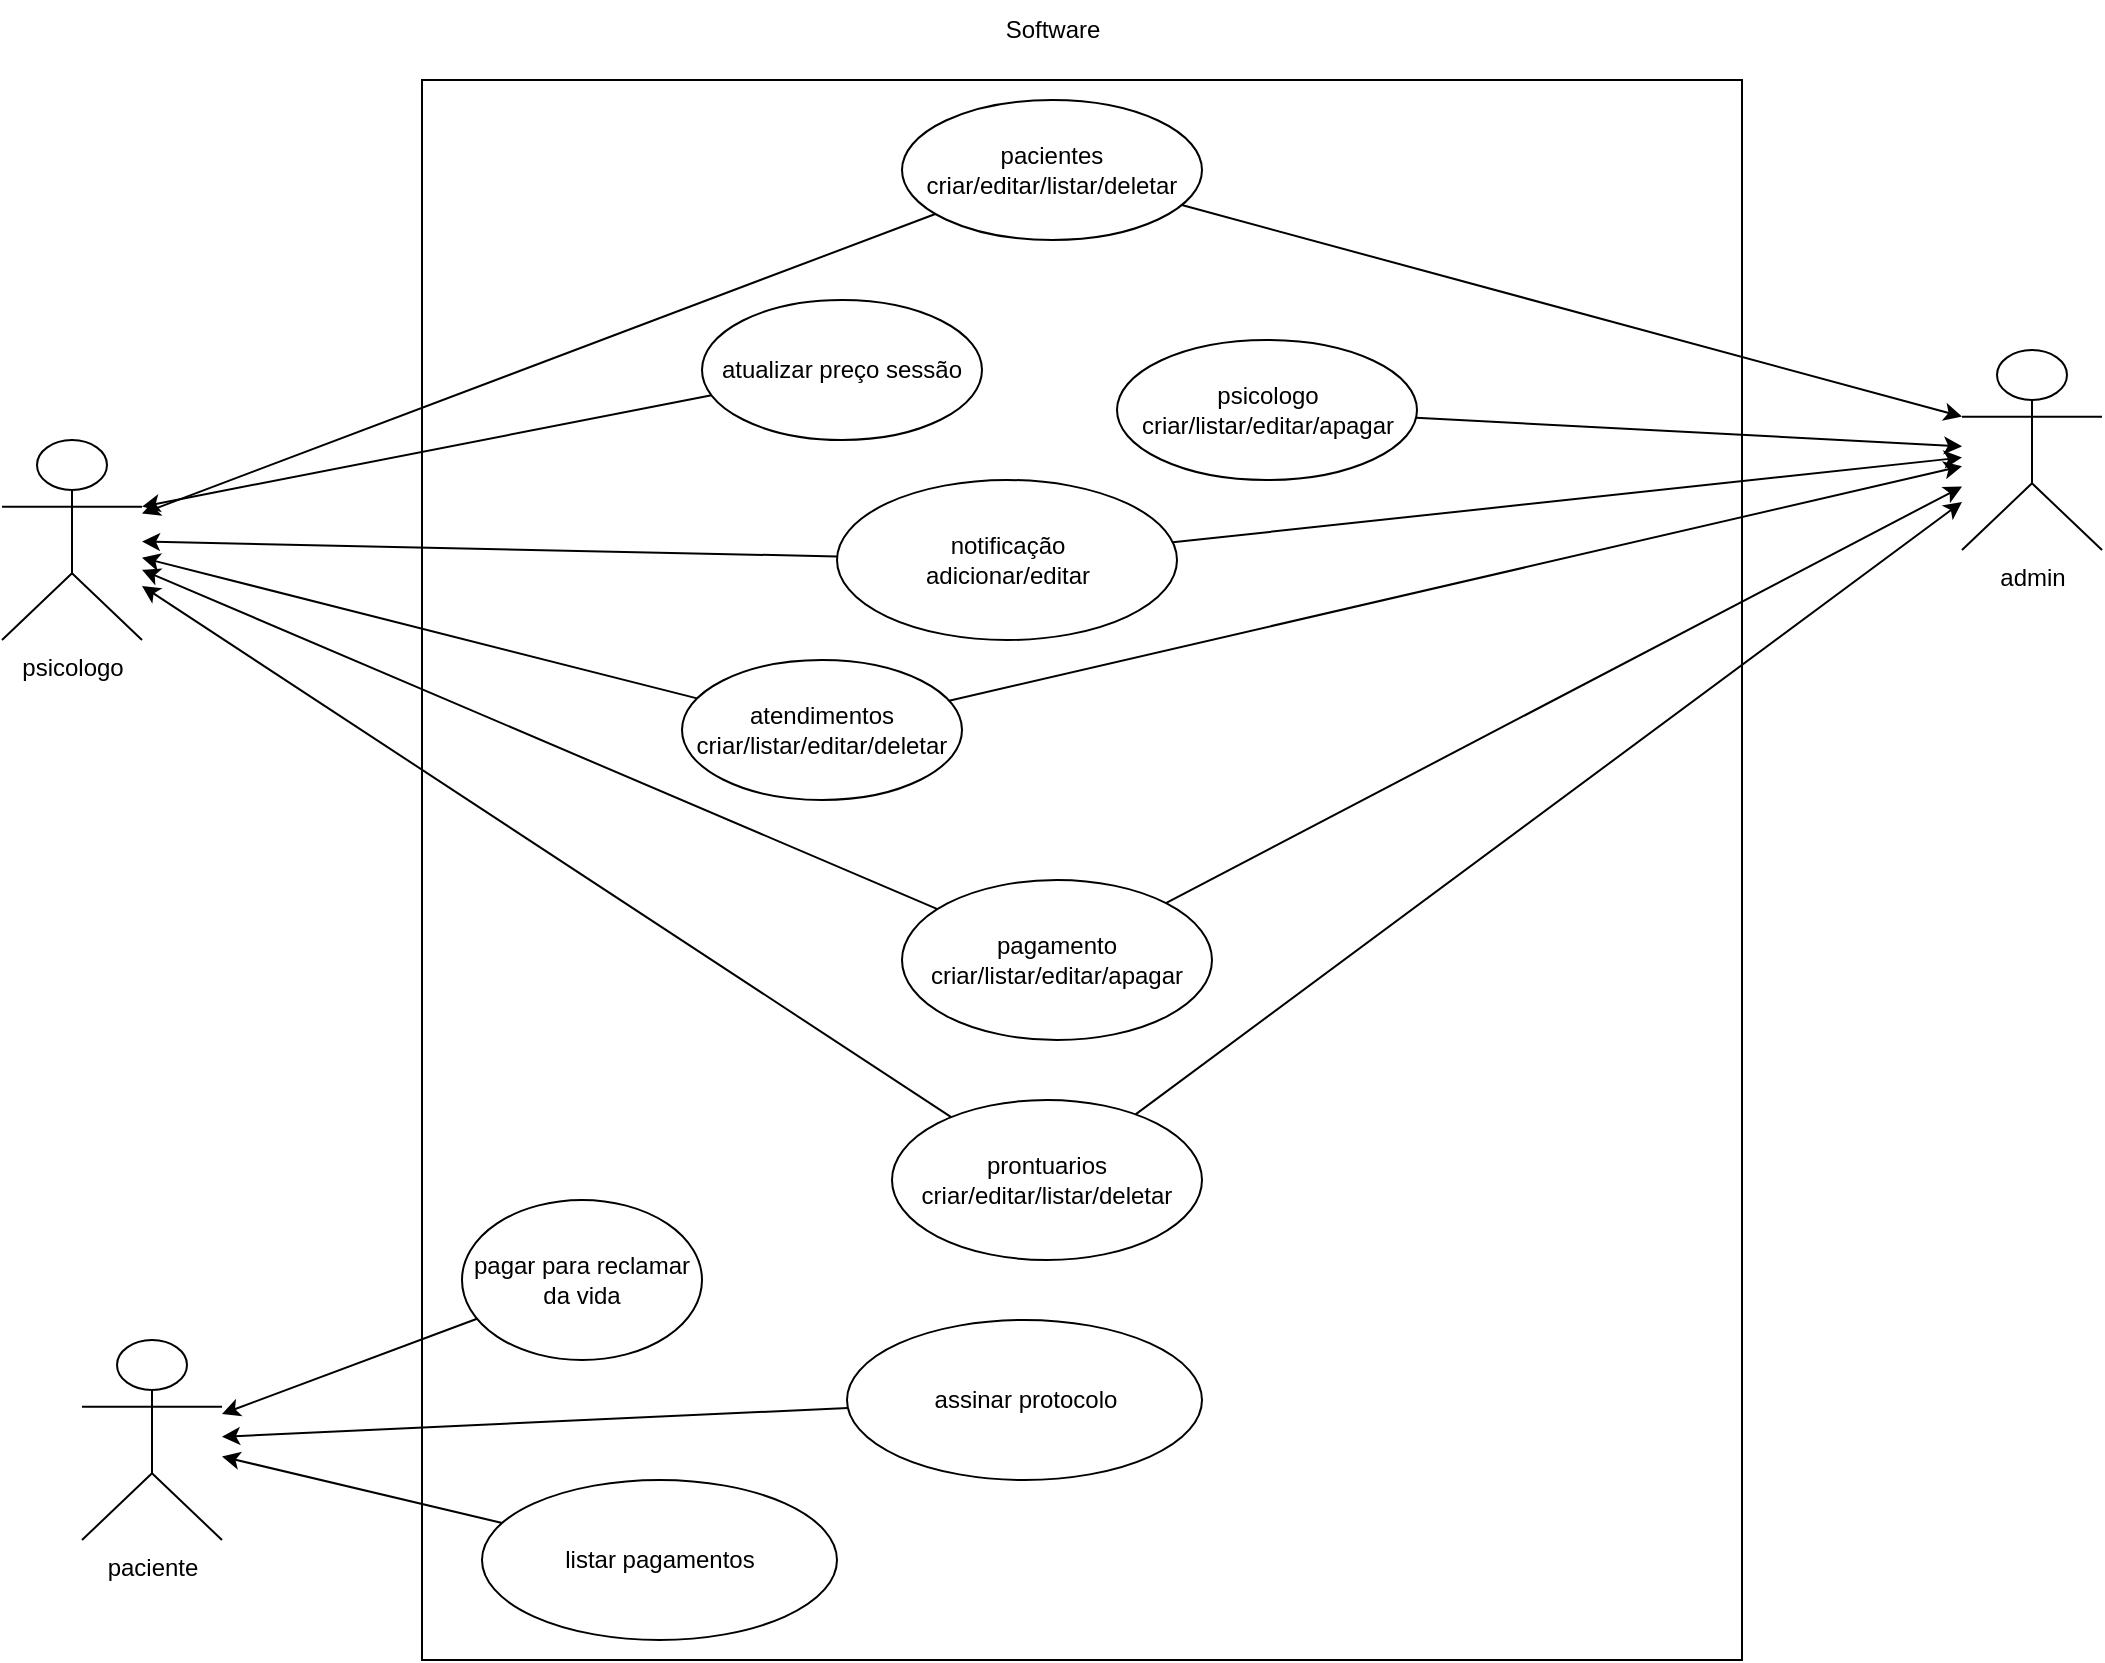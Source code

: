 <mxfile>
    <diagram id="Xet01cjuCX0Pcp4OHAek" name="Page-1">
        <mxGraphModel dx="1802" dy="994" grid="1" gridSize="10" guides="1" tooltips="1" connect="1" arrows="1" fold="1" page="0" pageScale="1" pageWidth="827" pageHeight="1169" math="0" shadow="0">
            <root>
                <mxCell id="0"/>
                <mxCell id="1" parent="0"/>
                <mxCell id="2" value="psicologo" style="shape=umlActor;verticalLabelPosition=bottom;verticalAlign=top;html=1;outlineConnect=0;movable=1;resizable=1;rotatable=1;deletable=1;editable=1;connectable=1;" vertex="1" parent="1">
                    <mxGeometry x="-150" y="300" width="70" height="100" as="geometry"/>
                </mxCell>
                <mxCell id="3" value="admin" style="shape=umlActor;verticalLabelPosition=bottom;verticalAlign=top;html=1;outlineConnect=0;movable=1;resizable=1;rotatable=1;deletable=1;editable=1;connectable=1;" vertex="1" parent="1">
                    <mxGeometry x="830" y="255" width="70" height="100" as="geometry"/>
                </mxCell>
                <mxCell id="4" value="paciente" style="shape=umlActor;verticalLabelPosition=bottom;verticalAlign=top;html=1;outlineConnect=0;movable=1;resizable=1;rotatable=1;deletable=1;editable=1;connectable=1;" vertex="1" parent="1">
                    <mxGeometry x="-110" y="750" width="70" height="100" as="geometry"/>
                </mxCell>
                <mxCell id="6" value="" style="rounded=0;whiteSpace=wrap;html=1;movable=0;resizable=0;rotatable=0;deletable=0;editable=0;connectable=0;" vertex="1" parent="1">
                    <mxGeometry x="60" y="120" width="660" height="790" as="geometry"/>
                </mxCell>
                <mxCell id="11" style="edgeStyle=none;html=1;" edge="1" parent="1" source="7" target="3">
                    <mxGeometry relative="1" as="geometry">
                        <mxPoint x="810" y="380" as="targetPoint"/>
                    </mxGeometry>
                </mxCell>
                <mxCell id="7" value="psicologo&lt;br&gt;criar/listar/editar/apagar" style="ellipse;whiteSpace=wrap;html=1;" vertex="1" parent="1">
                    <mxGeometry x="407.5" y="250" width="150" height="70" as="geometry"/>
                </mxCell>
                <mxCell id="12" style="edgeStyle=none;html=1;" edge="1" parent="1" source="8" target="2">
                    <mxGeometry relative="1" as="geometry">
                        <mxPoint x="-60" y="260" as="targetPoint"/>
                    </mxGeometry>
                </mxCell>
                <mxCell id="59" style="edgeStyle=none;html=1;entryX=0;entryY=0.333;entryDx=0;entryDy=0;entryPerimeter=0;" edge="1" parent="1" source="8" target="3">
                    <mxGeometry relative="1" as="geometry"/>
                </mxCell>
                <mxCell id="8" value="pacientes&lt;br&gt;criar/editar/listar/deletar" style="ellipse;whiteSpace=wrap;html=1;" vertex="1" parent="1">
                    <mxGeometry x="300" y="130" width="150" height="70" as="geometry"/>
                </mxCell>
                <mxCell id="13" value="Software" style="text;html=1;align=center;verticalAlign=middle;resizable=0;points=[];autosize=1;strokeColor=none;fillColor=none;" vertex="1" parent="1">
                    <mxGeometry x="340" y="80" width="70" height="30" as="geometry"/>
                </mxCell>
                <mxCell id="58" style="edgeStyle=none;html=1;entryX=1;entryY=0.333;entryDx=0;entryDy=0;entryPerimeter=0;" edge="1" parent="1" source="14" target="2">
                    <mxGeometry relative="1" as="geometry"/>
                </mxCell>
                <mxCell id="14" value="atualizar preço sessão" style="ellipse;whiteSpace=wrap;html=1;" vertex="1" parent="1">
                    <mxGeometry x="200" y="230" width="140" height="70" as="geometry"/>
                </mxCell>
                <mxCell id="32" style="edgeStyle=none;html=1;" edge="1" parent="1" source="28" target="2">
                    <mxGeometry relative="1" as="geometry">
                        <mxPoint x="-50" y="340" as="targetPoint"/>
                    </mxGeometry>
                </mxCell>
                <mxCell id="37" style="edgeStyle=none;html=1;" edge="1" parent="1" source="36" target="4">
                    <mxGeometry relative="1" as="geometry">
                        <mxPoint x="-50" y="680" as="targetPoint"/>
                    </mxGeometry>
                </mxCell>
                <mxCell id="36" value="listar pagamentos" style="ellipse;whiteSpace=wrap;html=1;" vertex="1" parent="1">
                    <mxGeometry x="90" y="820" width="177.5" height="80" as="geometry"/>
                </mxCell>
                <mxCell id="39" style="edgeStyle=none;html=1;" edge="1" parent="1" source="38" target="4">
                    <mxGeometry relative="1" as="geometry">
                        <mxPoint x="-50" y="700" as="targetPoint"/>
                    </mxGeometry>
                </mxCell>
                <mxCell id="38" value="assinar protocolo" style="ellipse;whiteSpace=wrap;html=1;" vertex="1" parent="1">
                    <mxGeometry x="272.5" y="740" width="177.5" height="80" as="geometry"/>
                </mxCell>
                <mxCell id="45" style="edgeStyle=none;html=1;" edge="1" parent="1" source="28" target="3">
                    <mxGeometry relative="1" as="geometry"/>
                </mxCell>
                <mxCell id="28" value="atendimentos&lt;br&gt;criar/listar/editar/deletar" style="ellipse;whiteSpace=wrap;html=1;" vertex="1" parent="1">
                    <mxGeometry x="190" y="410" width="140" height="70" as="geometry"/>
                </mxCell>
                <mxCell id="49" style="edgeStyle=none;html=1;" edge="1" parent="1" source="43" target="2">
                    <mxGeometry relative="1" as="geometry"/>
                </mxCell>
                <mxCell id="51" style="edgeStyle=none;html=1;" edge="1" parent="1" source="43" target="3">
                    <mxGeometry relative="1" as="geometry"/>
                </mxCell>
                <mxCell id="43" value="pagamento&lt;br&gt;criar/listar/editar/apagar" style="ellipse;whiteSpace=wrap;html=1;" vertex="1" parent="1">
                    <mxGeometry x="300" y="520" width="155" height="80" as="geometry"/>
                </mxCell>
                <mxCell id="56" style="edgeStyle=none;html=1;" edge="1" parent="1" source="54" target="2">
                    <mxGeometry relative="1" as="geometry"/>
                </mxCell>
                <mxCell id="57" style="edgeStyle=none;html=1;" edge="1" parent="1" source="54" target="3">
                    <mxGeometry relative="1" as="geometry"/>
                </mxCell>
                <mxCell id="54" value="prontuarios&lt;br&gt;criar/editar/listar/deletar" style="ellipse;whiteSpace=wrap;html=1;" vertex="1" parent="1">
                    <mxGeometry x="295" y="630" width="155" height="80" as="geometry"/>
                </mxCell>
                <mxCell id="61" style="edgeStyle=none;html=1;" edge="1" parent="1" source="60" target="4">
                    <mxGeometry relative="1" as="geometry"/>
                </mxCell>
                <mxCell id="60" value="pagar para reclamar da vida" style="ellipse;whiteSpace=wrap;html=1;" vertex="1" parent="1">
                    <mxGeometry x="80" y="680" width="120" height="80" as="geometry"/>
                </mxCell>
                <mxCell id="63" style="edgeStyle=none;html=1;" edge="1" parent="1" source="62" target="2">
                    <mxGeometry relative="1" as="geometry"/>
                </mxCell>
                <mxCell id="64" style="edgeStyle=none;html=1;" edge="1" parent="1" source="62" target="3">
                    <mxGeometry relative="1" as="geometry"/>
                </mxCell>
                <mxCell id="62" value="notificação&lt;br&gt;adicionar/editar" style="ellipse;whiteSpace=wrap;html=1;" vertex="1" parent="1">
                    <mxGeometry x="267.5" y="320" width="170" height="80" as="geometry"/>
                </mxCell>
            </root>
        </mxGraphModel>
    </diagram>
</mxfile>